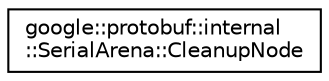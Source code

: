 digraph "类继承关系图"
{
 // LATEX_PDF_SIZE
  edge [fontname="Helvetica",fontsize="10",labelfontname="Helvetica",labelfontsize="10"];
  node [fontname="Helvetica",fontsize="10",shape=record];
  rankdir="LR";
  Node0 [label="google::protobuf::internal\l::SerialArena::CleanupNode",height=0.2,width=0.4,color="black", fillcolor="white", style="filled",URL="$structgoogle_1_1protobuf_1_1internal_1_1SerialArena_1_1CleanupNode.html",tooltip=" "];
}

